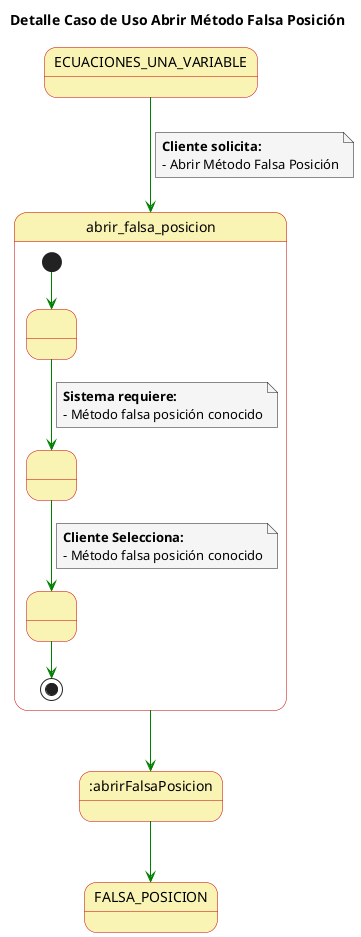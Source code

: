 @startuml

skinparam state {
  BackgroundColor #faf4b4
  BorderColor #c90000
}

skinparam note {
  BackgroundColor #f5f5f5
}

skinparam linetype polyline

title Detalle Caso de Uso Abrir Método Falsa Posición


ECUACIONES_UNA_VARIABLE -[#green]-> abrir_falsa_posicion
note on link
  **Cliente solicita:**
  - Abrir Método Falsa Posición
end note

state abrir_falsa_posicion{
  state 1 as " "
  state 2 as " "
  state 3 as " "
  
  [*] -[#green]-> 1
  1 -[#green]-> 2
  note on link
      **Sistema requiere:**
      - Método falsa posición conocido
  end note
  2 -[#green]-> 3
  note on link
    **Cliente Selecciona:**
    - Método falsa posición conocido
  end note
 
  3 -[#green]-> [*]
}

abrir_falsa_posicion-[#green]-> :abrirFalsaPosicion

:abrirFalsaPosicion -[#green]-> FALSA_POSICION

@enduml